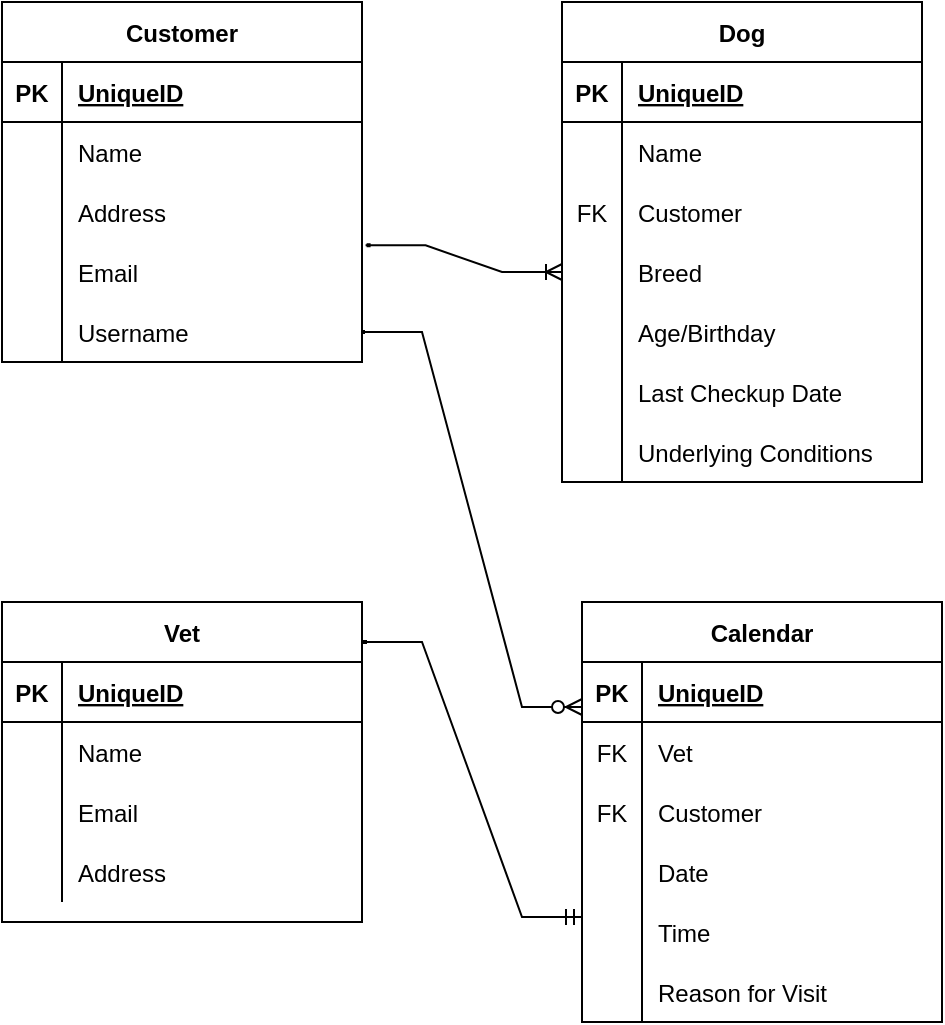 <mxfile version="16.5.5" type="device"><diagram id="uqh416DFTUJbr0N9vteg" name="Page-1"><mxGraphModel dx="711" dy="389" grid="1" gridSize="10" guides="1" tooltips="1" connect="1" arrows="1" fold="1" page="1" pageScale="1" pageWidth="850" pageHeight="1100" math="0" shadow="0"><root><mxCell id="0"/><mxCell id="1" parent="0"/><mxCell id="ZhR6jFmsalaro000PuUQ-2" value="Customer" style="shape=table;startSize=30;container=1;collapsible=1;childLayout=tableLayout;fixedRows=1;rowLines=0;fontStyle=1;align=center;resizeLast=1;" vertex="1" parent="1"><mxGeometry x="240" y="70" width="180" height="180" as="geometry"/></mxCell><mxCell id="ZhR6jFmsalaro000PuUQ-3" value="" style="shape=tableRow;horizontal=0;startSize=0;swimlaneHead=0;swimlaneBody=0;fillColor=none;collapsible=0;dropTarget=0;points=[[0,0.5],[1,0.5]];portConstraint=eastwest;top=0;left=0;right=0;bottom=1;" vertex="1" parent="ZhR6jFmsalaro000PuUQ-2"><mxGeometry y="30" width="180" height="30" as="geometry"/></mxCell><mxCell id="ZhR6jFmsalaro000PuUQ-4" value="PK" style="shape=partialRectangle;connectable=0;fillColor=none;top=0;left=0;bottom=0;right=0;fontStyle=1;overflow=hidden;" vertex="1" parent="ZhR6jFmsalaro000PuUQ-3"><mxGeometry width="30" height="30" as="geometry"><mxRectangle width="30" height="30" as="alternateBounds"/></mxGeometry></mxCell><mxCell id="ZhR6jFmsalaro000PuUQ-5" value="UniqueID" style="shape=partialRectangle;connectable=0;fillColor=none;top=0;left=0;bottom=0;right=0;align=left;spacingLeft=6;fontStyle=5;overflow=hidden;" vertex="1" parent="ZhR6jFmsalaro000PuUQ-3"><mxGeometry x="30" width="150" height="30" as="geometry"><mxRectangle width="150" height="30" as="alternateBounds"/></mxGeometry></mxCell><mxCell id="ZhR6jFmsalaro000PuUQ-6" value="" style="shape=tableRow;horizontal=0;startSize=0;swimlaneHead=0;swimlaneBody=0;fillColor=none;collapsible=0;dropTarget=0;points=[[0,0.5],[1,0.5]];portConstraint=eastwest;top=0;left=0;right=0;bottom=0;" vertex="1" parent="ZhR6jFmsalaro000PuUQ-2"><mxGeometry y="60" width="180" height="30" as="geometry"/></mxCell><mxCell id="ZhR6jFmsalaro000PuUQ-7" value="" style="shape=partialRectangle;connectable=0;fillColor=none;top=0;left=0;bottom=0;right=0;editable=1;overflow=hidden;" vertex="1" parent="ZhR6jFmsalaro000PuUQ-6"><mxGeometry width="30" height="30" as="geometry"><mxRectangle width="30" height="30" as="alternateBounds"/></mxGeometry></mxCell><mxCell id="ZhR6jFmsalaro000PuUQ-8" value="Name" style="shape=partialRectangle;connectable=0;fillColor=none;top=0;left=0;bottom=0;right=0;align=left;spacingLeft=6;overflow=hidden;" vertex="1" parent="ZhR6jFmsalaro000PuUQ-6"><mxGeometry x="30" width="150" height="30" as="geometry"><mxRectangle width="150" height="30" as="alternateBounds"/></mxGeometry></mxCell><mxCell id="ZhR6jFmsalaro000PuUQ-39" value="" style="shape=tableRow;horizontal=0;startSize=0;swimlaneHead=0;swimlaneBody=0;fillColor=none;collapsible=0;dropTarget=0;points=[[0,0.5],[1,0.5]];portConstraint=eastwest;top=0;left=0;right=0;bottom=0;fontFamily=Helvetica;fontSize=12;fontColor=default;strokeColor=default;" vertex="1" parent="ZhR6jFmsalaro000PuUQ-2"><mxGeometry y="90" width="180" height="30" as="geometry"/></mxCell><mxCell id="ZhR6jFmsalaro000PuUQ-40" value="" style="shape=partialRectangle;connectable=0;fillColor=none;top=0;left=0;bottom=0;right=0;editable=1;overflow=hidden;fontFamily=Helvetica;fontSize=12;fontColor=default;startSize=0;strokeColor=default;" vertex="1" parent="ZhR6jFmsalaro000PuUQ-39"><mxGeometry width="30" height="30" as="geometry"><mxRectangle width="30" height="30" as="alternateBounds"/></mxGeometry></mxCell><mxCell id="ZhR6jFmsalaro000PuUQ-41" value="Address" style="shape=partialRectangle;connectable=0;fillColor=none;top=0;left=0;bottom=0;right=0;align=left;spacingLeft=6;overflow=hidden;fontFamily=Helvetica;fontSize=12;fontColor=default;startSize=0;strokeColor=default;" vertex="1" parent="ZhR6jFmsalaro000PuUQ-39"><mxGeometry x="30" width="150" height="30" as="geometry"><mxRectangle width="150" height="30" as="alternateBounds"/></mxGeometry></mxCell><mxCell id="ZhR6jFmsalaro000PuUQ-9" value="" style="shape=tableRow;horizontal=0;startSize=0;swimlaneHead=0;swimlaneBody=0;fillColor=none;collapsible=0;dropTarget=0;points=[[0,0.5],[1,0.5]];portConstraint=eastwest;top=0;left=0;right=0;bottom=0;" vertex="1" parent="ZhR6jFmsalaro000PuUQ-2"><mxGeometry y="120" width="180" height="30" as="geometry"/></mxCell><mxCell id="ZhR6jFmsalaro000PuUQ-10" value="" style="shape=partialRectangle;connectable=0;fillColor=none;top=0;left=0;bottom=0;right=0;editable=1;overflow=hidden;" vertex="1" parent="ZhR6jFmsalaro000PuUQ-9"><mxGeometry width="30" height="30" as="geometry"><mxRectangle width="30" height="30" as="alternateBounds"/></mxGeometry></mxCell><mxCell id="ZhR6jFmsalaro000PuUQ-11" value="Email" style="shape=partialRectangle;connectable=0;fillColor=none;top=0;left=0;bottom=0;right=0;align=left;spacingLeft=6;overflow=hidden;" vertex="1" parent="ZhR6jFmsalaro000PuUQ-9"><mxGeometry x="30" width="150" height="30" as="geometry"><mxRectangle width="150" height="30" as="alternateBounds"/></mxGeometry></mxCell><mxCell id="ZhR6jFmsalaro000PuUQ-90" value="" style="shape=tableRow;horizontal=0;startSize=0;swimlaneHead=0;swimlaneBody=0;fillColor=none;collapsible=0;dropTarget=0;points=[[0,0.5],[1,0.5]];portConstraint=eastwest;top=0;left=0;right=0;bottom=0;fontFamily=Helvetica;fontSize=12;fontColor=default;strokeColor=default;" vertex="1" parent="ZhR6jFmsalaro000PuUQ-2"><mxGeometry y="150" width="180" height="30" as="geometry"/></mxCell><mxCell id="ZhR6jFmsalaro000PuUQ-91" value="" style="shape=partialRectangle;connectable=0;fillColor=none;top=0;left=0;bottom=0;right=0;editable=1;overflow=hidden;fontFamily=Helvetica;fontSize=12;fontColor=default;startSize=0;strokeColor=default;" vertex="1" parent="ZhR6jFmsalaro000PuUQ-90"><mxGeometry width="30" height="30" as="geometry"><mxRectangle width="30" height="30" as="alternateBounds"/></mxGeometry></mxCell><mxCell id="ZhR6jFmsalaro000PuUQ-92" value="Username" style="shape=partialRectangle;connectable=0;fillColor=none;top=0;left=0;bottom=0;right=0;align=left;spacingLeft=6;overflow=hidden;fontFamily=Helvetica;fontSize=12;fontColor=default;startSize=0;strokeColor=default;" vertex="1" parent="ZhR6jFmsalaro000PuUQ-90"><mxGeometry x="30" width="150" height="30" as="geometry"><mxRectangle width="150" height="30" as="alternateBounds"/></mxGeometry></mxCell><mxCell id="ZhR6jFmsalaro000PuUQ-42" value="Dog" style="shape=table;startSize=30;container=1;collapsible=1;childLayout=tableLayout;fixedRows=1;rowLines=0;fontStyle=1;align=center;resizeLast=1;fontFamily=Helvetica;fontSize=12;fontColor=default;strokeColor=default;fillColor=none;" vertex="1" parent="1"><mxGeometry x="520" y="70" width="180" height="240" as="geometry"/></mxCell><mxCell id="ZhR6jFmsalaro000PuUQ-43" value="" style="shape=tableRow;horizontal=0;startSize=0;swimlaneHead=0;swimlaneBody=0;fillColor=none;collapsible=0;dropTarget=0;points=[[0,0.5],[1,0.5]];portConstraint=eastwest;top=0;left=0;right=0;bottom=1;fontFamily=Helvetica;fontSize=12;fontColor=default;strokeColor=default;" vertex="1" parent="ZhR6jFmsalaro000PuUQ-42"><mxGeometry y="30" width="180" height="30" as="geometry"/></mxCell><mxCell id="ZhR6jFmsalaro000PuUQ-44" value="PK" style="shape=partialRectangle;connectable=0;fillColor=none;top=0;left=0;bottom=0;right=0;fontStyle=1;overflow=hidden;fontFamily=Helvetica;fontSize=12;fontColor=default;startSize=0;strokeColor=default;" vertex="1" parent="ZhR6jFmsalaro000PuUQ-43"><mxGeometry width="30" height="30" as="geometry"><mxRectangle width="30" height="30" as="alternateBounds"/></mxGeometry></mxCell><mxCell id="ZhR6jFmsalaro000PuUQ-45" value="UniqueID" style="shape=partialRectangle;connectable=0;fillColor=none;top=0;left=0;bottom=0;right=0;align=left;spacingLeft=6;fontStyle=5;overflow=hidden;fontFamily=Helvetica;fontSize=12;fontColor=default;startSize=0;strokeColor=default;" vertex="1" parent="ZhR6jFmsalaro000PuUQ-43"><mxGeometry x="30" width="150" height="30" as="geometry"><mxRectangle width="150" height="30" as="alternateBounds"/></mxGeometry></mxCell><mxCell id="ZhR6jFmsalaro000PuUQ-49" value="" style="shape=tableRow;horizontal=0;startSize=0;swimlaneHead=0;swimlaneBody=0;fillColor=none;collapsible=0;dropTarget=0;points=[[0,0.5],[1,0.5]];portConstraint=eastwest;top=0;left=0;right=0;bottom=0;fontFamily=Helvetica;fontSize=12;fontColor=default;strokeColor=default;" vertex="1" parent="ZhR6jFmsalaro000PuUQ-42"><mxGeometry y="60" width="180" height="30" as="geometry"/></mxCell><mxCell id="ZhR6jFmsalaro000PuUQ-50" value="" style="shape=partialRectangle;connectable=0;fillColor=none;top=0;left=0;bottom=0;right=0;editable=1;overflow=hidden;fontFamily=Helvetica;fontSize=12;fontColor=default;startSize=0;strokeColor=default;" vertex="1" parent="ZhR6jFmsalaro000PuUQ-49"><mxGeometry width="30" height="30" as="geometry"><mxRectangle width="30" height="30" as="alternateBounds"/></mxGeometry></mxCell><mxCell id="ZhR6jFmsalaro000PuUQ-51" value="Name" style="shape=partialRectangle;connectable=0;fillColor=none;top=0;left=0;bottom=0;right=0;align=left;spacingLeft=6;overflow=hidden;fontFamily=Helvetica;fontSize=12;fontColor=default;startSize=0;strokeColor=default;" vertex="1" parent="ZhR6jFmsalaro000PuUQ-49"><mxGeometry x="30" width="150" height="30" as="geometry"><mxRectangle width="150" height="30" as="alternateBounds"/></mxGeometry></mxCell><mxCell id="ZhR6jFmsalaro000PuUQ-108" value="" style="shape=tableRow;horizontal=0;startSize=0;swimlaneHead=0;swimlaneBody=0;fillColor=none;collapsible=0;dropTarget=0;points=[[0,0.5],[1,0.5]];portConstraint=eastwest;top=0;left=0;right=0;bottom=0;fontFamily=Helvetica;fontSize=12;fontColor=default;strokeColor=default;" vertex="1" parent="ZhR6jFmsalaro000PuUQ-42"><mxGeometry y="90" width="180" height="30" as="geometry"/></mxCell><mxCell id="ZhR6jFmsalaro000PuUQ-109" value="FK" style="shape=partialRectangle;connectable=0;fillColor=none;top=0;left=0;bottom=0;right=0;editable=1;overflow=hidden;fontFamily=Helvetica;fontSize=12;fontColor=default;startSize=0;strokeColor=default;" vertex="1" parent="ZhR6jFmsalaro000PuUQ-108"><mxGeometry width="30" height="30" as="geometry"><mxRectangle width="30" height="30" as="alternateBounds"/></mxGeometry></mxCell><mxCell id="ZhR6jFmsalaro000PuUQ-110" value="Customer" style="shape=partialRectangle;connectable=0;fillColor=none;top=0;left=0;bottom=0;right=0;align=left;spacingLeft=6;overflow=hidden;fontFamily=Helvetica;fontSize=12;fontColor=default;startSize=0;strokeColor=default;" vertex="1" parent="ZhR6jFmsalaro000PuUQ-108"><mxGeometry x="30" width="150" height="30" as="geometry"><mxRectangle width="150" height="30" as="alternateBounds"/></mxGeometry></mxCell><mxCell id="ZhR6jFmsalaro000PuUQ-52" value="" style="shape=tableRow;horizontal=0;startSize=0;swimlaneHead=0;swimlaneBody=0;fillColor=none;collapsible=0;dropTarget=0;points=[[0,0.5],[1,0.5]];portConstraint=eastwest;top=0;left=0;right=0;bottom=0;fontFamily=Helvetica;fontSize=12;fontColor=default;strokeColor=default;" vertex="1" parent="ZhR6jFmsalaro000PuUQ-42"><mxGeometry y="120" width="180" height="30" as="geometry"/></mxCell><mxCell id="ZhR6jFmsalaro000PuUQ-53" value="" style="shape=partialRectangle;connectable=0;fillColor=none;top=0;left=0;bottom=0;right=0;editable=1;overflow=hidden;fontFamily=Helvetica;fontSize=12;fontColor=default;startSize=0;strokeColor=default;" vertex="1" parent="ZhR6jFmsalaro000PuUQ-52"><mxGeometry width="30" height="30" as="geometry"><mxRectangle width="30" height="30" as="alternateBounds"/></mxGeometry></mxCell><mxCell id="ZhR6jFmsalaro000PuUQ-54" value="Breed" style="shape=partialRectangle;connectable=0;fillColor=none;top=0;left=0;bottom=0;right=0;align=left;spacingLeft=6;overflow=hidden;fontFamily=Helvetica;fontSize=12;fontColor=default;startSize=0;strokeColor=default;" vertex="1" parent="ZhR6jFmsalaro000PuUQ-52"><mxGeometry x="30" width="150" height="30" as="geometry"><mxRectangle width="150" height="30" as="alternateBounds"/></mxGeometry></mxCell><mxCell id="ZhR6jFmsalaro000PuUQ-55" value="" style="shape=tableRow;horizontal=0;startSize=0;swimlaneHead=0;swimlaneBody=0;fillColor=none;collapsible=0;dropTarget=0;points=[[0,0.5],[1,0.5]];portConstraint=eastwest;top=0;left=0;right=0;bottom=0;fontFamily=Helvetica;fontSize=12;fontColor=default;strokeColor=default;" vertex="1" parent="ZhR6jFmsalaro000PuUQ-42"><mxGeometry y="150" width="180" height="30" as="geometry"/></mxCell><mxCell id="ZhR6jFmsalaro000PuUQ-56" value="" style="shape=partialRectangle;connectable=0;fillColor=none;top=0;left=0;bottom=0;right=0;editable=1;overflow=hidden;fontFamily=Helvetica;fontSize=12;fontColor=default;startSize=0;strokeColor=default;" vertex="1" parent="ZhR6jFmsalaro000PuUQ-55"><mxGeometry width="30" height="30" as="geometry"><mxRectangle width="30" height="30" as="alternateBounds"/></mxGeometry></mxCell><mxCell id="ZhR6jFmsalaro000PuUQ-57" value="Age/Birthday" style="shape=partialRectangle;connectable=0;fillColor=none;top=0;left=0;bottom=0;right=0;align=left;spacingLeft=6;overflow=hidden;fontFamily=Helvetica;fontSize=12;fontColor=default;startSize=0;strokeColor=default;" vertex="1" parent="ZhR6jFmsalaro000PuUQ-55"><mxGeometry x="30" width="150" height="30" as="geometry"><mxRectangle width="150" height="30" as="alternateBounds"/></mxGeometry></mxCell><mxCell id="ZhR6jFmsalaro000PuUQ-61" value="" style="shape=tableRow;horizontal=0;startSize=0;swimlaneHead=0;swimlaneBody=0;fillColor=none;collapsible=0;dropTarget=0;points=[[0,0.5],[1,0.5]];portConstraint=eastwest;top=0;left=0;right=0;bottom=0;fontFamily=Helvetica;fontSize=12;fontColor=default;strokeColor=default;" vertex="1" parent="ZhR6jFmsalaro000PuUQ-42"><mxGeometry y="180" width="180" height="30" as="geometry"/></mxCell><mxCell id="ZhR6jFmsalaro000PuUQ-62" value="" style="shape=partialRectangle;connectable=0;fillColor=none;top=0;left=0;bottom=0;right=0;editable=1;overflow=hidden;fontFamily=Helvetica;fontSize=12;fontColor=default;startSize=0;strokeColor=default;" vertex="1" parent="ZhR6jFmsalaro000PuUQ-61"><mxGeometry width="30" height="30" as="geometry"><mxRectangle width="30" height="30" as="alternateBounds"/></mxGeometry></mxCell><mxCell id="ZhR6jFmsalaro000PuUQ-63" value="Last Checkup Date" style="shape=partialRectangle;connectable=0;fillColor=none;top=0;left=0;bottom=0;right=0;align=left;spacingLeft=6;overflow=hidden;fontFamily=Helvetica;fontSize=12;fontColor=default;startSize=0;strokeColor=default;" vertex="1" parent="ZhR6jFmsalaro000PuUQ-61"><mxGeometry x="30" width="150" height="30" as="geometry"><mxRectangle width="150" height="30" as="alternateBounds"/></mxGeometry></mxCell><mxCell id="ZhR6jFmsalaro000PuUQ-58" value="" style="shape=tableRow;horizontal=0;startSize=0;swimlaneHead=0;swimlaneBody=0;fillColor=none;collapsible=0;dropTarget=0;points=[[0,0.5],[1,0.5]];portConstraint=eastwest;top=0;left=0;right=0;bottom=0;fontFamily=Helvetica;fontSize=12;fontColor=default;strokeColor=default;" vertex="1" parent="ZhR6jFmsalaro000PuUQ-42"><mxGeometry y="210" width="180" height="30" as="geometry"/></mxCell><mxCell id="ZhR6jFmsalaro000PuUQ-59" value="" style="shape=partialRectangle;connectable=0;fillColor=none;top=0;left=0;bottom=0;right=0;editable=1;overflow=hidden;fontFamily=Helvetica;fontSize=12;fontColor=default;startSize=0;strokeColor=default;" vertex="1" parent="ZhR6jFmsalaro000PuUQ-58"><mxGeometry width="30" height="30" as="geometry"><mxRectangle width="30" height="30" as="alternateBounds"/></mxGeometry></mxCell><mxCell id="ZhR6jFmsalaro000PuUQ-60" value="Underlying Conditions" style="shape=partialRectangle;connectable=0;fillColor=none;top=0;left=0;bottom=0;right=0;align=left;spacingLeft=6;overflow=hidden;fontFamily=Helvetica;fontSize=12;fontColor=default;startSize=0;strokeColor=default;" vertex="1" parent="ZhR6jFmsalaro000PuUQ-58"><mxGeometry x="30" width="150" height="30" as="geometry"><mxRectangle width="150" height="30" as="alternateBounds"/></mxGeometry></mxCell><mxCell id="ZhR6jFmsalaro000PuUQ-64" value="Vet" style="shape=table;startSize=30;container=1;collapsible=1;childLayout=tableLayout;fixedRows=1;rowLines=0;fontStyle=1;align=center;resizeLast=1;fontFamily=Helvetica;fontSize=12;fontColor=default;strokeColor=default;fillColor=none;" vertex="1" parent="1"><mxGeometry x="240" y="370" width="180" height="160" as="geometry"/></mxCell><mxCell id="ZhR6jFmsalaro000PuUQ-65" value="" style="shape=tableRow;horizontal=0;startSize=0;swimlaneHead=0;swimlaneBody=0;fillColor=none;collapsible=0;dropTarget=0;points=[[0,0.5],[1,0.5]];portConstraint=eastwest;top=0;left=0;right=0;bottom=1;fontFamily=Helvetica;fontSize=12;fontColor=default;strokeColor=default;" vertex="1" parent="ZhR6jFmsalaro000PuUQ-64"><mxGeometry y="30" width="180" height="30" as="geometry"/></mxCell><mxCell id="ZhR6jFmsalaro000PuUQ-66" value="PK" style="shape=partialRectangle;connectable=0;fillColor=none;top=0;left=0;bottom=0;right=0;fontStyle=1;overflow=hidden;fontFamily=Helvetica;fontSize=12;fontColor=default;startSize=0;strokeColor=default;" vertex="1" parent="ZhR6jFmsalaro000PuUQ-65"><mxGeometry width="30" height="30" as="geometry"><mxRectangle width="30" height="30" as="alternateBounds"/></mxGeometry></mxCell><mxCell id="ZhR6jFmsalaro000PuUQ-67" value="UniqueID" style="shape=partialRectangle;connectable=0;fillColor=none;top=0;left=0;bottom=0;right=0;align=left;spacingLeft=6;fontStyle=5;overflow=hidden;fontFamily=Helvetica;fontSize=12;fontColor=default;startSize=0;strokeColor=default;" vertex="1" parent="ZhR6jFmsalaro000PuUQ-65"><mxGeometry x="30" width="150" height="30" as="geometry"><mxRectangle width="150" height="30" as="alternateBounds"/></mxGeometry></mxCell><mxCell id="ZhR6jFmsalaro000PuUQ-68" value="" style="shape=tableRow;horizontal=0;startSize=0;swimlaneHead=0;swimlaneBody=0;fillColor=none;collapsible=0;dropTarget=0;points=[[0,0.5],[1,0.5]];portConstraint=eastwest;top=0;left=0;right=0;bottom=0;fontFamily=Helvetica;fontSize=12;fontColor=default;strokeColor=default;" vertex="1" parent="ZhR6jFmsalaro000PuUQ-64"><mxGeometry y="60" width="180" height="30" as="geometry"/></mxCell><mxCell id="ZhR6jFmsalaro000PuUQ-69" value="" style="shape=partialRectangle;connectable=0;fillColor=none;top=0;left=0;bottom=0;right=0;editable=1;overflow=hidden;fontFamily=Helvetica;fontSize=12;fontColor=default;startSize=0;strokeColor=default;" vertex="1" parent="ZhR6jFmsalaro000PuUQ-68"><mxGeometry width="30" height="30" as="geometry"><mxRectangle width="30" height="30" as="alternateBounds"/></mxGeometry></mxCell><mxCell id="ZhR6jFmsalaro000PuUQ-70" value="Name" style="shape=partialRectangle;connectable=0;fillColor=none;top=0;left=0;bottom=0;right=0;align=left;spacingLeft=6;overflow=hidden;fontFamily=Helvetica;fontSize=12;fontColor=default;startSize=0;strokeColor=default;" vertex="1" parent="ZhR6jFmsalaro000PuUQ-68"><mxGeometry x="30" width="150" height="30" as="geometry"><mxRectangle width="150" height="30" as="alternateBounds"/></mxGeometry></mxCell><mxCell id="ZhR6jFmsalaro000PuUQ-71" value="" style="shape=tableRow;horizontal=0;startSize=0;swimlaneHead=0;swimlaneBody=0;fillColor=none;collapsible=0;dropTarget=0;points=[[0,0.5],[1,0.5]];portConstraint=eastwest;top=0;left=0;right=0;bottom=0;fontFamily=Helvetica;fontSize=12;fontColor=default;strokeColor=default;" vertex="1" parent="ZhR6jFmsalaro000PuUQ-64"><mxGeometry y="90" width="180" height="30" as="geometry"/></mxCell><mxCell id="ZhR6jFmsalaro000PuUQ-72" value="" style="shape=partialRectangle;connectable=0;fillColor=none;top=0;left=0;bottom=0;right=0;editable=1;overflow=hidden;fontFamily=Helvetica;fontSize=12;fontColor=default;startSize=0;strokeColor=default;" vertex="1" parent="ZhR6jFmsalaro000PuUQ-71"><mxGeometry width="30" height="30" as="geometry"><mxRectangle width="30" height="30" as="alternateBounds"/></mxGeometry></mxCell><mxCell id="ZhR6jFmsalaro000PuUQ-73" value="Email" style="shape=partialRectangle;connectable=0;fillColor=none;top=0;left=0;bottom=0;right=0;align=left;spacingLeft=6;overflow=hidden;fontFamily=Helvetica;fontSize=12;fontColor=default;startSize=0;strokeColor=default;" vertex="1" parent="ZhR6jFmsalaro000PuUQ-71"><mxGeometry x="30" width="150" height="30" as="geometry"><mxRectangle width="150" height="30" as="alternateBounds"/></mxGeometry></mxCell><mxCell id="ZhR6jFmsalaro000PuUQ-74" value="" style="shape=tableRow;horizontal=0;startSize=0;swimlaneHead=0;swimlaneBody=0;fillColor=none;collapsible=0;dropTarget=0;points=[[0,0.5],[1,0.5]];portConstraint=eastwest;top=0;left=0;right=0;bottom=0;fontFamily=Helvetica;fontSize=12;fontColor=default;strokeColor=default;" vertex="1" parent="ZhR6jFmsalaro000PuUQ-64"><mxGeometry y="120" width="180" height="30" as="geometry"/></mxCell><mxCell id="ZhR6jFmsalaro000PuUQ-75" value="" style="shape=partialRectangle;connectable=0;fillColor=none;top=0;left=0;bottom=0;right=0;editable=1;overflow=hidden;fontFamily=Helvetica;fontSize=12;fontColor=default;startSize=0;strokeColor=default;" vertex="1" parent="ZhR6jFmsalaro000PuUQ-74"><mxGeometry width="30" height="30" as="geometry"><mxRectangle width="30" height="30" as="alternateBounds"/></mxGeometry></mxCell><mxCell id="ZhR6jFmsalaro000PuUQ-76" value="Address" style="shape=partialRectangle;connectable=0;fillColor=none;top=0;left=0;bottom=0;right=0;align=left;spacingLeft=6;overflow=hidden;fontFamily=Helvetica;fontSize=12;fontColor=default;startSize=0;strokeColor=default;" vertex="1" parent="ZhR6jFmsalaro000PuUQ-74"><mxGeometry x="30" width="150" height="30" as="geometry"><mxRectangle width="150" height="30" as="alternateBounds"/></mxGeometry></mxCell><mxCell id="ZhR6jFmsalaro000PuUQ-77" value="Calendar" style="shape=table;startSize=30;container=1;collapsible=1;childLayout=tableLayout;fixedRows=1;rowLines=0;fontStyle=1;align=center;resizeLast=1;fontFamily=Helvetica;fontSize=12;fontColor=default;strokeColor=default;fillColor=none;" vertex="1" parent="1"><mxGeometry x="530" y="370" width="180" height="210" as="geometry"/></mxCell><mxCell id="ZhR6jFmsalaro000PuUQ-78" value="" style="shape=tableRow;horizontal=0;startSize=0;swimlaneHead=0;swimlaneBody=0;fillColor=none;collapsible=0;dropTarget=0;points=[[0,0.5],[1,0.5]];portConstraint=eastwest;top=0;left=0;right=0;bottom=1;fontFamily=Helvetica;fontSize=12;fontColor=default;strokeColor=default;" vertex="1" parent="ZhR6jFmsalaro000PuUQ-77"><mxGeometry y="30" width="180" height="30" as="geometry"/></mxCell><mxCell id="ZhR6jFmsalaro000PuUQ-79" value="PK" style="shape=partialRectangle;connectable=0;fillColor=none;top=0;left=0;bottom=0;right=0;fontStyle=1;overflow=hidden;fontFamily=Helvetica;fontSize=12;fontColor=default;startSize=0;strokeColor=default;" vertex="1" parent="ZhR6jFmsalaro000PuUQ-78"><mxGeometry width="30" height="30" as="geometry"><mxRectangle width="30" height="30" as="alternateBounds"/></mxGeometry></mxCell><mxCell id="ZhR6jFmsalaro000PuUQ-80" value="UniqueID" style="shape=partialRectangle;connectable=0;fillColor=none;top=0;left=0;bottom=0;right=0;align=left;spacingLeft=6;fontStyle=5;overflow=hidden;fontFamily=Helvetica;fontSize=12;fontColor=default;startSize=0;strokeColor=default;" vertex="1" parent="ZhR6jFmsalaro000PuUQ-78"><mxGeometry x="30" width="150" height="30" as="geometry"><mxRectangle width="150" height="30" as="alternateBounds"/></mxGeometry></mxCell><mxCell id="ZhR6jFmsalaro000PuUQ-96" value="" style="shape=tableRow;horizontal=0;startSize=0;swimlaneHead=0;swimlaneBody=0;fillColor=none;collapsible=0;dropTarget=0;points=[[0,0.5],[1,0.5]];portConstraint=eastwest;top=0;left=0;right=0;bottom=0;fontFamily=Helvetica;fontSize=12;fontColor=default;strokeColor=default;" vertex="1" parent="ZhR6jFmsalaro000PuUQ-77"><mxGeometry y="60" width="180" height="30" as="geometry"/></mxCell><mxCell id="ZhR6jFmsalaro000PuUQ-97" value="FK" style="shape=partialRectangle;connectable=0;fillColor=none;top=0;left=0;bottom=0;right=0;editable=1;overflow=hidden;fontFamily=Helvetica;fontSize=12;fontColor=default;startSize=0;strokeColor=default;" vertex="1" parent="ZhR6jFmsalaro000PuUQ-96"><mxGeometry width="30" height="30" as="geometry"><mxRectangle width="30" height="30" as="alternateBounds"/></mxGeometry></mxCell><mxCell id="ZhR6jFmsalaro000PuUQ-98" value="Vet" style="shape=partialRectangle;connectable=0;fillColor=none;top=0;left=0;bottom=0;right=0;align=left;spacingLeft=6;overflow=hidden;fontFamily=Helvetica;fontSize=12;fontColor=default;startSize=0;strokeColor=default;" vertex="1" parent="ZhR6jFmsalaro000PuUQ-96"><mxGeometry x="30" width="150" height="30" as="geometry"><mxRectangle width="150" height="30" as="alternateBounds"/></mxGeometry></mxCell><mxCell id="ZhR6jFmsalaro000PuUQ-81" value="" style="shape=tableRow;horizontal=0;startSize=0;swimlaneHead=0;swimlaneBody=0;fillColor=none;collapsible=0;dropTarget=0;points=[[0,0.5],[1,0.5]];portConstraint=eastwest;top=0;left=0;right=0;bottom=0;fontFamily=Helvetica;fontSize=12;fontColor=default;strokeColor=default;" vertex="1" parent="ZhR6jFmsalaro000PuUQ-77"><mxGeometry y="90" width="180" height="30" as="geometry"/></mxCell><mxCell id="ZhR6jFmsalaro000PuUQ-82" value="FK" style="shape=partialRectangle;connectable=0;fillColor=none;top=0;left=0;bottom=0;right=0;editable=1;overflow=hidden;fontFamily=Helvetica;fontSize=12;fontColor=default;startSize=0;strokeColor=default;" vertex="1" parent="ZhR6jFmsalaro000PuUQ-81"><mxGeometry width="30" height="30" as="geometry"><mxRectangle width="30" height="30" as="alternateBounds"/></mxGeometry></mxCell><mxCell id="ZhR6jFmsalaro000PuUQ-83" value="Customer" style="shape=partialRectangle;connectable=0;fillColor=none;top=0;left=0;bottom=0;right=0;align=left;spacingLeft=6;overflow=hidden;fontFamily=Helvetica;fontSize=12;fontColor=default;startSize=0;strokeColor=default;" vertex="1" parent="ZhR6jFmsalaro000PuUQ-81"><mxGeometry x="30" width="150" height="30" as="geometry"><mxRectangle width="150" height="30" as="alternateBounds"/></mxGeometry></mxCell><mxCell id="ZhR6jFmsalaro000PuUQ-102" value="" style="shape=tableRow;horizontal=0;startSize=0;swimlaneHead=0;swimlaneBody=0;fillColor=none;collapsible=0;dropTarget=0;points=[[0,0.5],[1,0.5]];portConstraint=eastwest;top=0;left=0;right=0;bottom=0;fontFamily=Helvetica;fontSize=12;fontColor=default;strokeColor=default;" vertex="1" parent="ZhR6jFmsalaro000PuUQ-77"><mxGeometry y="120" width="180" height="30" as="geometry"/></mxCell><mxCell id="ZhR6jFmsalaro000PuUQ-103" value="" style="shape=partialRectangle;connectable=0;fillColor=none;top=0;left=0;bottom=0;right=0;editable=1;overflow=hidden;fontFamily=Helvetica;fontSize=12;fontColor=default;startSize=0;strokeColor=default;" vertex="1" parent="ZhR6jFmsalaro000PuUQ-102"><mxGeometry width="30" height="30" as="geometry"><mxRectangle width="30" height="30" as="alternateBounds"/></mxGeometry></mxCell><mxCell id="ZhR6jFmsalaro000PuUQ-104" value="Date" style="shape=partialRectangle;connectable=0;fillColor=none;top=0;left=0;bottom=0;right=0;align=left;spacingLeft=6;overflow=hidden;fontFamily=Helvetica;fontSize=12;fontColor=default;startSize=0;strokeColor=default;" vertex="1" parent="ZhR6jFmsalaro000PuUQ-102"><mxGeometry x="30" width="150" height="30" as="geometry"><mxRectangle width="150" height="30" as="alternateBounds"/></mxGeometry></mxCell><mxCell id="ZhR6jFmsalaro000PuUQ-99" value="" style="shape=tableRow;horizontal=0;startSize=0;swimlaneHead=0;swimlaneBody=0;fillColor=none;collapsible=0;dropTarget=0;points=[[0,0.5],[1,0.5]];portConstraint=eastwest;top=0;left=0;right=0;bottom=0;fontFamily=Helvetica;fontSize=12;fontColor=default;strokeColor=default;" vertex="1" parent="ZhR6jFmsalaro000PuUQ-77"><mxGeometry y="150" width="180" height="30" as="geometry"/></mxCell><mxCell id="ZhR6jFmsalaro000PuUQ-100" value="" style="shape=partialRectangle;connectable=0;fillColor=none;top=0;left=0;bottom=0;right=0;editable=1;overflow=hidden;fontFamily=Helvetica;fontSize=12;fontColor=default;startSize=0;strokeColor=default;" vertex="1" parent="ZhR6jFmsalaro000PuUQ-99"><mxGeometry width="30" height="30" as="geometry"><mxRectangle width="30" height="30" as="alternateBounds"/></mxGeometry></mxCell><mxCell id="ZhR6jFmsalaro000PuUQ-101" value="Time" style="shape=partialRectangle;connectable=0;fillColor=none;top=0;left=0;bottom=0;right=0;align=left;spacingLeft=6;overflow=hidden;fontFamily=Helvetica;fontSize=12;fontColor=default;startSize=0;strokeColor=default;" vertex="1" parent="ZhR6jFmsalaro000PuUQ-99"><mxGeometry x="30" width="150" height="30" as="geometry"><mxRectangle width="150" height="30" as="alternateBounds"/></mxGeometry></mxCell><mxCell id="ZhR6jFmsalaro000PuUQ-105" value="" style="shape=tableRow;horizontal=0;startSize=0;swimlaneHead=0;swimlaneBody=0;fillColor=none;collapsible=0;dropTarget=0;points=[[0,0.5],[1,0.5]];portConstraint=eastwest;top=0;left=0;right=0;bottom=0;fontFamily=Helvetica;fontSize=12;fontColor=default;strokeColor=default;" vertex="1" parent="ZhR6jFmsalaro000PuUQ-77"><mxGeometry y="180" width="180" height="30" as="geometry"/></mxCell><mxCell id="ZhR6jFmsalaro000PuUQ-106" value="" style="shape=partialRectangle;connectable=0;fillColor=none;top=0;left=0;bottom=0;right=0;editable=1;overflow=hidden;fontFamily=Helvetica;fontSize=12;fontColor=default;startSize=0;strokeColor=default;" vertex="1" parent="ZhR6jFmsalaro000PuUQ-105"><mxGeometry width="30" height="30" as="geometry"><mxRectangle width="30" height="30" as="alternateBounds"/></mxGeometry></mxCell><mxCell id="ZhR6jFmsalaro000PuUQ-107" value="Reason for Visit" style="shape=partialRectangle;connectable=0;fillColor=none;top=0;left=0;bottom=0;right=0;align=left;spacingLeft=6;overflow=hidden;fontFamily=Helvetica;fontSize=12;fontColor=default;startSize=0;strokeColor=default;" vertex="1" parent="ZhR6jFmsalaro000PuUQ-105"><mxGeometry x="30" width="150" height="30" as="geometry"><mxRectangle width="150" height="30" as="alternateBounds"/></mxGeometry></mxCell><mxCell id="ZhR6jFmsalaro000PuUQ-93" value="" style="edgeStyle=entityRelationEdgeStyle;fontSize=12;html=1;endArrow=ERmandOne;startArrow=ERmandOne;rounded=0;fontFamily=Helvetica;fontColor=default;startSize=0;entryX=0;entryY=0.75;entryDx=0;entryDy=0;" edge="1" parent="1" target="ZhR6jFmsalaro000PuUQ-77"><mxGeometry width="100" height="100" relative="1" as="geometry"><mxPoint x="420" y="390" as="sourcePoint"/><mxPoint x="510" y="290" as="targetPoint"/></mxGeometry></mxCell><mxCell id="ZhR6jFmsalaro000PuUQ-94" value="" style="edgeStyle=entityRelationEdgeStyle;fontSize=12;html=1;endArrow=ERoneToMany;startArrow=ERmandOne;rounded=0;fontFamily=Helvetica;fontColor=default;startSize=0;entryX=0;entryY=0.5;entryDx=0;entryDy=0;startFill=0;strokeColor=default;exitX=1.01;exitY=0.056;exitDx=0;exitDy=0;exitPerimeter=0;" edge="1" parent="1" source="ZhR6jFmsalaro000PuUQ-9" target="ZhR6jFmsalaro000PuUQ-52"><mxGeometry width="100" height="100" relative="1" as="geometry"><mxPoint x="420" y="240" as="sourcePoint"/><mxPoint x="520" y="140" as="targetPoint"/></mxGeometry></mxCell><mxCell id="ZhR6jFmsalaro000PuUQ-95" value="" style="edgeStyle=entityRelationEdgeStyle;fontSize=12;html=1;endArrow=ERzeroToMany;startArrow=ERzeroToOne;rounded=0;fontFamily=Helvetica;fontColor=default;startSize=0;strokeColor=default;exitX=1;exitY=0.5;exitDx=0;exitDy=0;entryX=0;entryY=0.25;entryDx=0;entryDy=0;" edge="1" parent="1" source="ZhR6jFmsalaro000PuUQ-90" target="ZhR6jFmsalaro000PuUQ-77"><mxGeometry width="100" height="100" relative="1" as="geometry"><mxPoint x="389.4" y="280.66" as="sourcePoint"/><mxPoint x="510" y="260" as="targetPoint"/></mxGeometry></mxCell></root></mxGraphModel></diagram></mxfile>